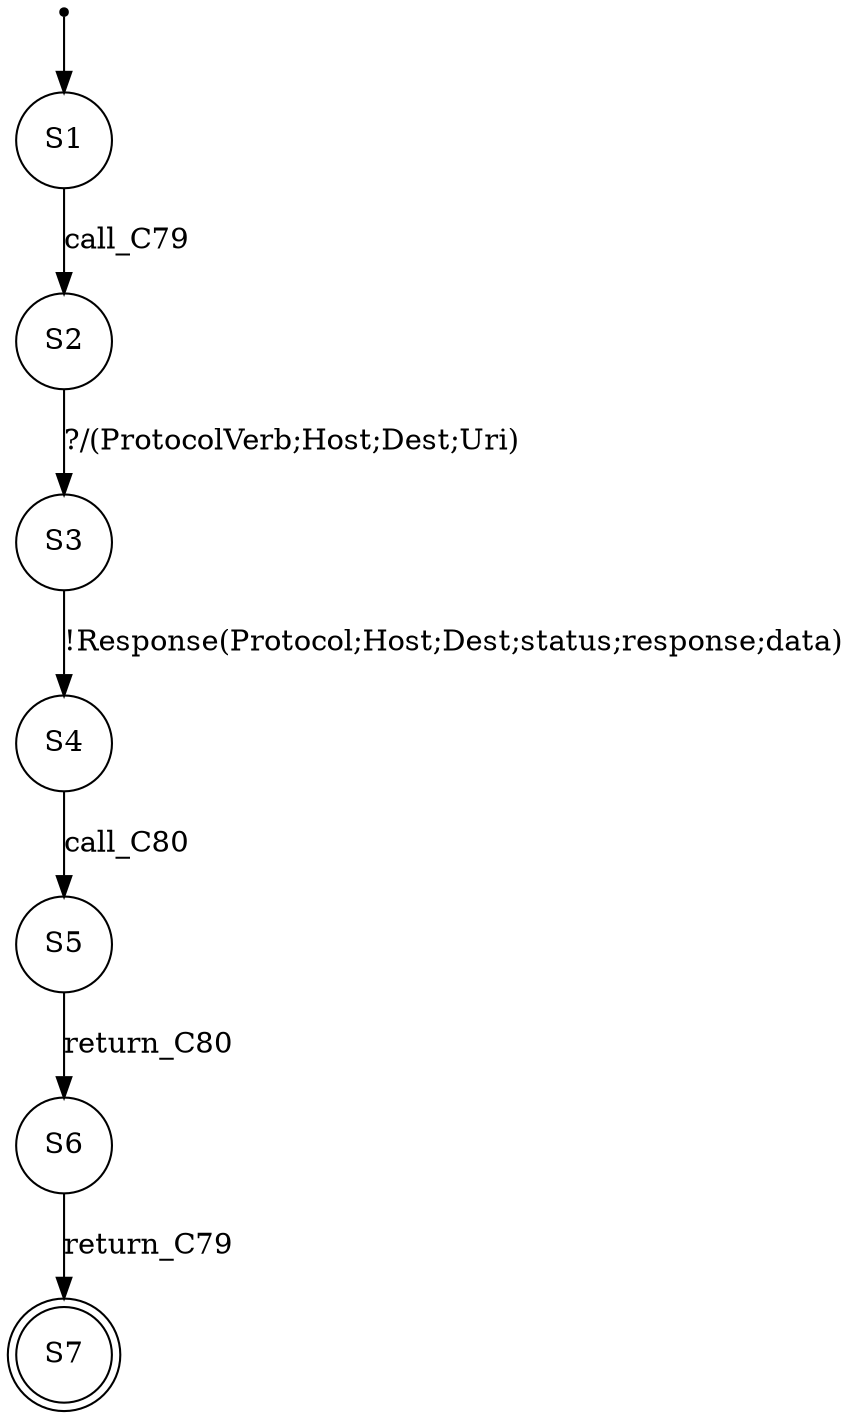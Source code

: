 digraph LTS {
S00[shape=point]
S1[label=S1,shape=circle];
S2[label=S2,shape=circle];
S3[label=S3,shape=circle];
S4[label=S4,shape=circle];
S5[label=S5,shape=circle];
S6[label=S6,shape=circle];
S7[label=S7,shape=doublecircle];
S00 -> S1
S1 -> S2[label ="call_C79"];
S2 -> S3[label ="?/(ProtocolVerb;Host;Dest;Uri)"];
S3 -> S4[label ="!Response(Protocol;Host;Dest;status;response;data)"];
S4 -> S5[label ="call_C80"];
S5 -> S6[label ="return_C80"];
S6 -> S7[label ="return_C79"];
}
